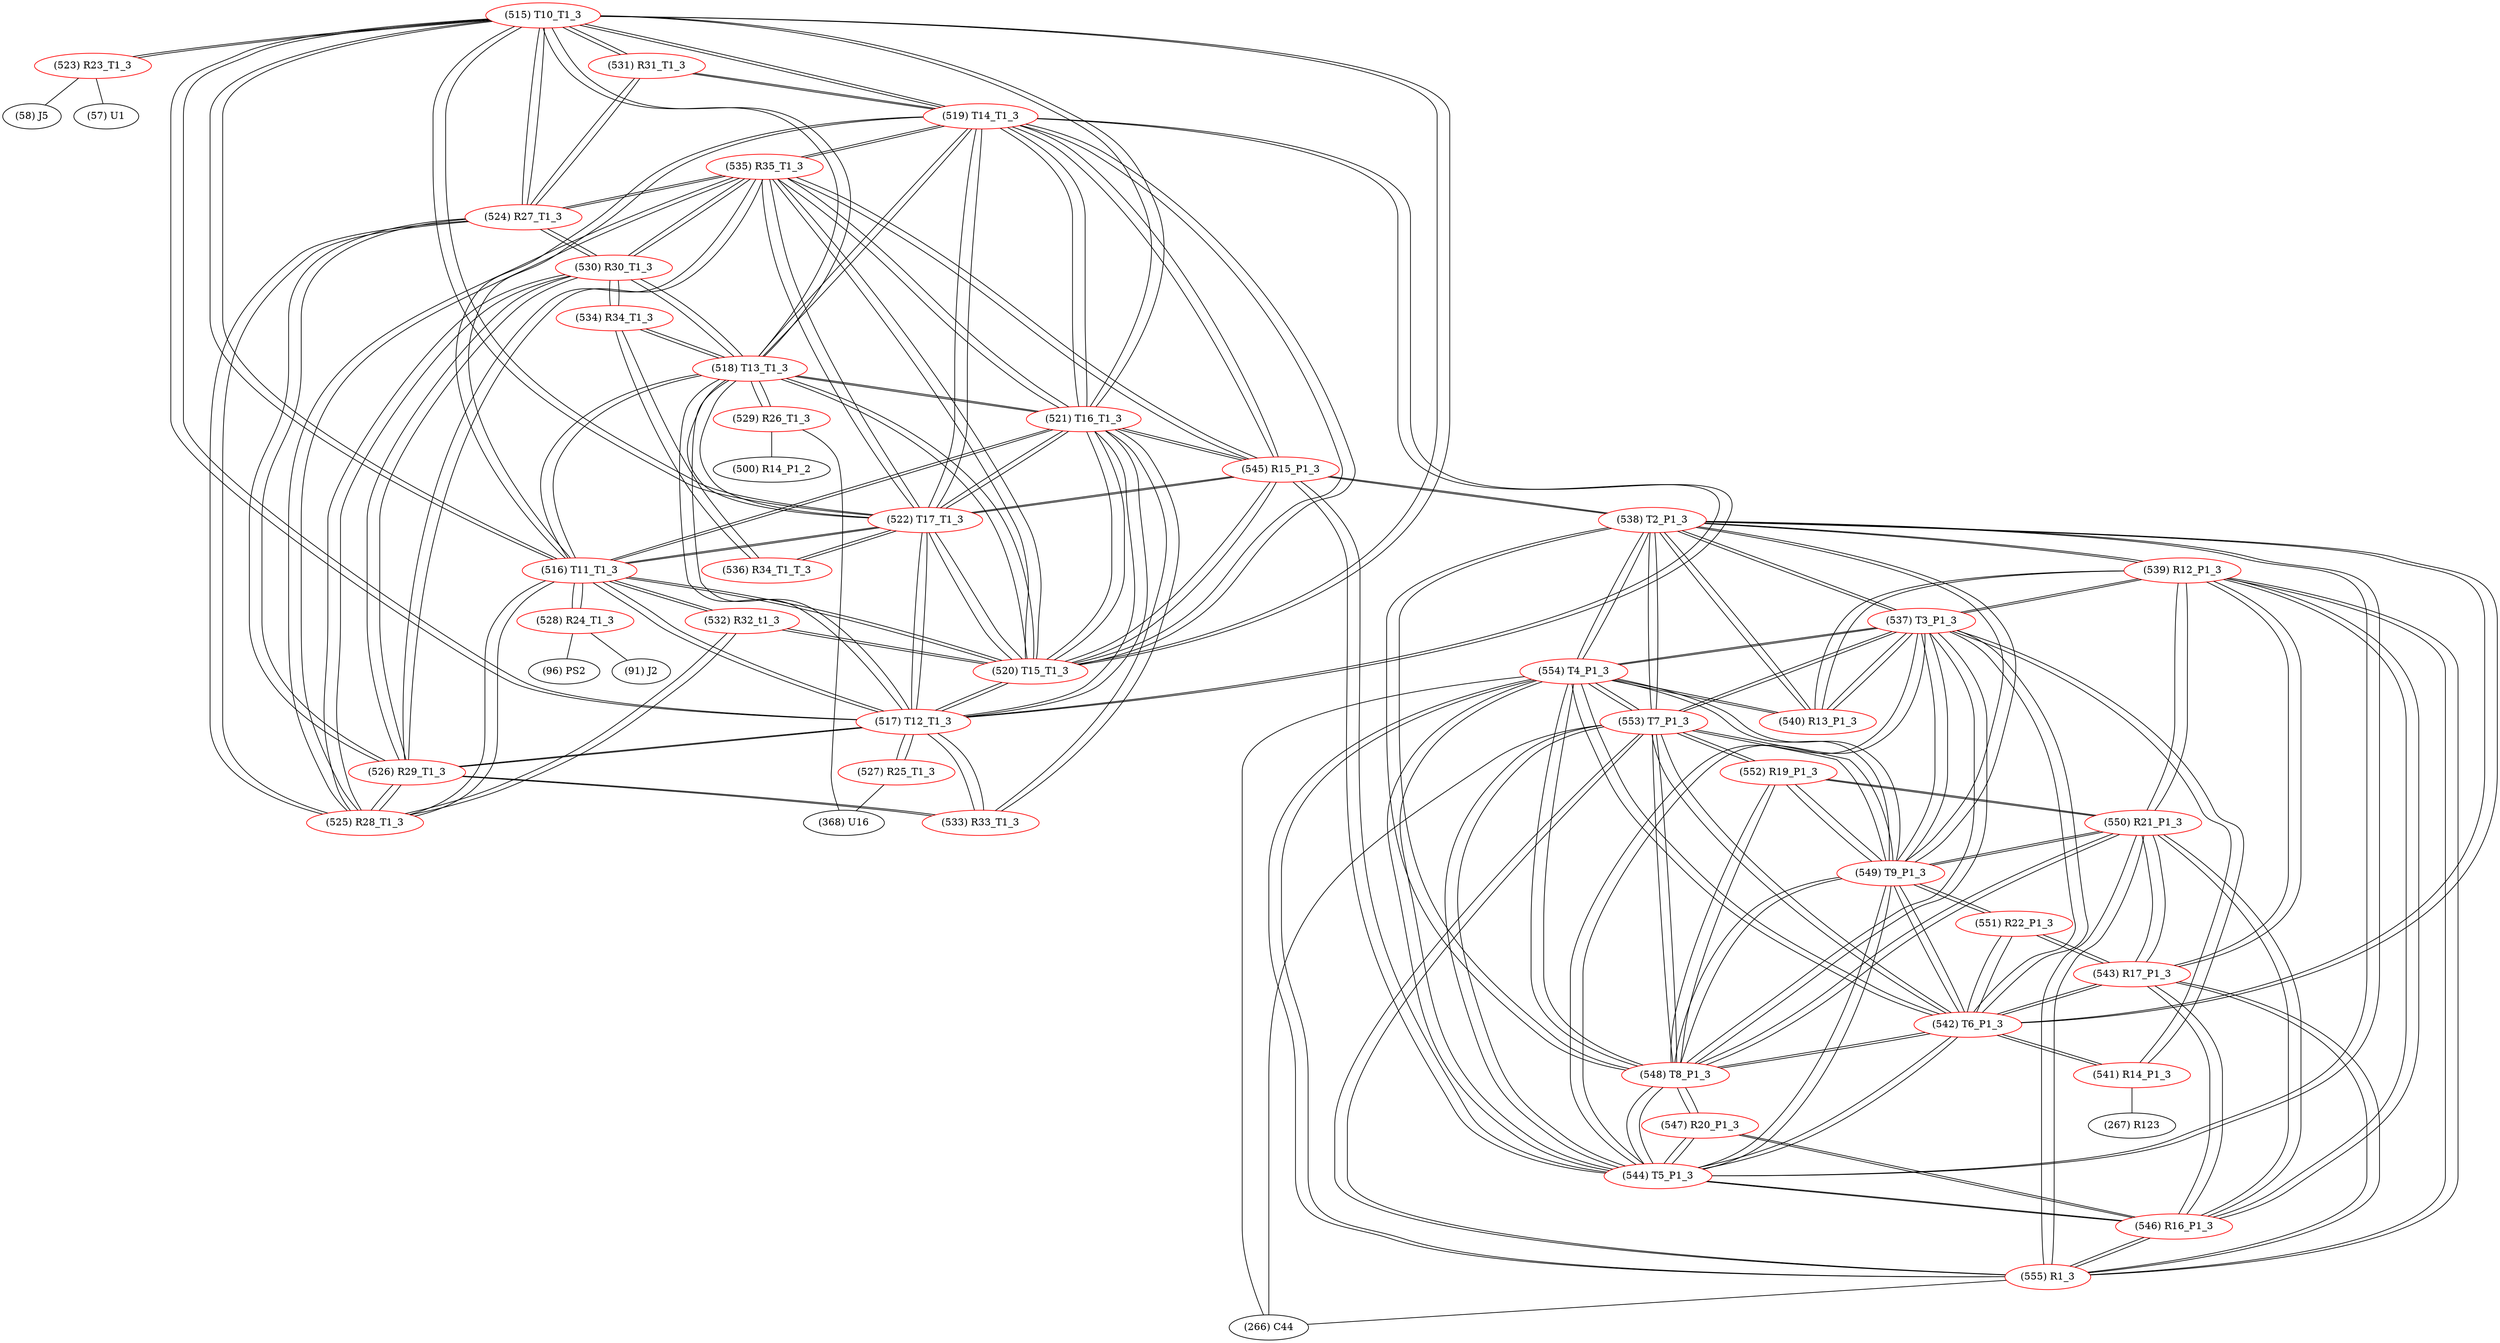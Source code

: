 graph {
	515 [label="(515) T10_T1_3" color=red]
	523 [label="(523) R23_T1_3"]
	531 [label="(531) R31_T1_3"]
	524 [label="(524) R27_T1_3"]
	521 [label="(521) T16_T1_3"]
	522 [label="(522) T17_T1_3"]
	520 [label="(520) T15_T1_3"]
	517 [label="(517) T12_T1_3"]
	519 [label="(519) T14_T1_3"]
	518 [label="(518) T13_T1_3"]
	516 [label="(516) T11_T1_3"]
	516 [label="(516) T11_T1_3" color=red]
	528 [label="(528) R24_T1_3"]
	525 [label="(525) R28_T1_3"]
	532 [label="(532) R32_t1_3"]
	515 [label="(515) T10_T1_3"]
	521 [label="(521) T16_T1_3"]
	522 [label="(522) T17_T1_3"]
	520 [label="(520) T15_T1_3"]
	517 [label="(517) T12_T1_3"]
	519 [label="(519) T14_T1_3"]
	518 [label="(518) T13_T1_3"]
	517 [label="(517) T12_T1_3" color=red]
	533 [label="(533) R33_T1_3"]
	526 [label="(526) R29_T1_3"]
	527 [label="(527) R25_T1_3"]
	515 [label="(515) T10_T1_3"]
	521 [label="(521) T16_T1_3"]
	522 [label="(522) T17_T1_3"]
	520 [label="(520) T15_T1_3"]
	519 [label="(519) T14_T1_3"]
	518 [label="(518) T13_T1_3"]
	516 [label="(516) T11_T1_3"]
	518 [label="(518) T13_T1_3" color=red]
	530 [label="(530) R30_T1_3"]
	534 [label="(534) R34_T1_3"]
	529 [label="(529) R26_T1_3"]
	515 [label="(515) T10_T1_3"]
	521 [label="(521) T16_T1_3"]
	522 [label="(522) T17_T1_3"]
	520 [label="(520) T15_T1_3"]
	517 [label="(517) T12_T1_3"]
	519 [label="(519) T14_T1_3"]
	516 [label="(516) T11_T1_3"]
	519 [label="(519) T14_T1_3" color=red]
	515 [label="(515) T10_T1_3"]
	521 [label="(521) T16_T1_3"]
	522 [label="(522) T17_T1_3"]
	520 [label="(520) T15_T1_3"]
	517 [label="(517) T12_T1_3"]
	518 [label="(518) T13_T1_3"]
	516 [label="(516) T11_T1_3"]
	531 [label="(531) R31_T1_3"]
	545 [label="(545) R15_P1_3"]
	535 [label="(535) R35_T1_3"]
	520 [label="(520) T15_T1_3" color=red]
	532 [label="(532) R32_t1_3"]
	515 [label="(515) T10_T1_3"]
	521 [label="(521) T16_T1_3"]
	522 [label="(522) T17_T1_3"]
	517 [label="(517) T12_T1_3"]
	519 [label="(519) T14_T1_3"]
	518 [label="(518) T13_T1_3"]
	516 [label="(516) T11_T1_3"]
	545 [label="(545) R15_P1_3"]
	535 [label="(535) R35_T1_3"]
	521 [label="(521) T16_T1_3" color=red]
	533 [label="(533) R33_T1_3"]
	515 [label="(515) T10_T1_3"]
	522 [label="(522) T17_T1_3"]
	520 [label="(520) T15_T1_3"]
	517 [label="(517) T12_T1_3"]
	519 [label="(519) T14_T1_3"]
	518 [label="(518) T13_T1_3"]
	516 [label="(516) T11_T1_3"]
	545 [label="(545) R15_P1_3"]
	535 [label="(535) R35_T1_3"]
	522 [label="(522) T17_T1_3" color=red]
	536 [label="(536) R34_T1_T_3"]
	515 [label="(515) T10_T1_3"]
	521 [label="(521) T16_T1_3"]
	520 [label="(520) T15_T1_3"]
	517 [label="(517) T12_T1_3"]
	519 [label="(519) T14_T1_3"]
	518 [label="(518) T13_T1_3"]
	516 [label="(516) T11_T1_3"]
	545 [label="(545) R15_P1_3"]
	535 [label="(535) R35_T1_3"]
	523 [label="(523) R23_T1_3" color=red]
	57 [label="(57) U1"]
	58 [label="(58) J5"]
	515 [label="(515) T10_T1_3"]
	524 [label="(524) R27_T1_3" color=red]
	530 [label="(530) R30_T1_3"]
	535 [label="(535) R35_T1_3"]
	526 [label="(526) R29_T1_3"]
	525 [label="(525) R28_T1_3"]
	515 [label="(515) T10_T1_3"]
	531 [label="(531) R31_T1_3"]
	525 [label="(525) R28_T1_3" color=red]
	530 [label="(530) R30_T1_3"]
	535 [label="(535) R35_T1_3"]
	526 [label="(526) R29_T1_3"]
	524 [label="(524) R27_T1_3"]
	516 [label="(516) T11_T1_3"]
	532 [label="(532) R32_t1_3"]
	526 [label="(526) R29_T1_3" color=red]
	530 [label="(530) R30_T1_3"]
	535 [label="(535) R35_T1_3"]
	525 [label="(525) R28_T1_3"]
	524 [label="(524) R27_T1_3"]
	533 [label="(533) R33_T1_3"]
	517 [label="(517) T12_T1_3"]
	527 [label="(527) R25_T1_3" color=red]
	368 [label="(368) U16"]
	517 [label="(517) T12_T1_3"]
	528 [label="(528) R24_T1_3" color=red]
	96 [label="(96) PS2"]
	91 [label="(91) J2"]
	516 [label="(516) T11_T1_3"]
	529 [label="(529) R26_T1_3" color=red]
	368 [label="(368) U16"]
	500 [label="(500) R14_P1_2"]
	518 [label="(518) T13_T1_3"]
	530 [label="(530) R30_T1_3" color=red]
	535 [label="(535) R35_T1_3"]
	526 [label="(526) R29_T1_3"]
	525 [label="(525) R28_T1_3"]
	524 [label="(524) R27_T1_3"]
	534 [label="(534) R34_T1_3"]
	518 [label="(518) T13_T1_3"]
	531 [label="(531) R31_T1_3" color=red]
	515 [label="(515) T10_T1_3"]
	524 [label="(524) R27_T1_3"]
	519 [label="(519) T14_T1_3"]
	532 [label="(532) R32_t1_3" color=red]
	520 [label="(520) T15_T1_3"]
	516 [label="(516) T11_T1_3"]
	525 [label="(525) R28_T1_3"]
	533 [label="(533) R33_T1_3" color=red]
	521 [label="(521) T16_T1_3"]
	526 [label="(526) R29_T1_3"]
	517 [label="(517) T12_T1_3"]
	534 [label="(534) R34_T1_3" color=red]
	530 [label="(530) R30_T1_3"]
	518 [label="(518) T13_T1_3"]
	536 [label="(536) R34_T1_T_3"]
	535 [label="(535) R35_T1_3" color=red]
	530 [label="(530) R30_T1_3"]
	526 [label="(526) R29_T1_3"]
	525 [label="(525) R28_T1_3"]
	524 [label="(524) R27_T1_3"]
	545 [label="(545) R15_P1_3"]
	522 [label="(522) T17_T1_3"]
	521 [label="(521) T16_T1_3"]
	520 [label="(520) T15_T1_3"]
	519 [label="(519) T14_T1_3"]
	536 [label="(536) R34_T1_T_3" color=red]
	522 [label="(522) T17_T1_3"]
	534 [label="(534) R34_T1_3"]
	537 [label="(537) T3_P1_3" color=red]
	554 [label="(554) T4_P1_3"]
	553 [label="(553) T7_P1_3"]
	544 [label="(544) T5_P1_3"]
	549 [label="(549) T9_P1_3"]
	548 [label="(548) T8_P1_3"]
	542 [label="(542) T6_P1_3"]
	538 [label="(538) T2_P1_3"]
	541 [label="(541) R14_P1_3"]
	540 [label="(540) R13_P1_3"]
	539 [label="(539) R12_P1_3"]
	538 [label="(538) T2_P1_3" color=red]
	537 [label="(537) T3_P1_3"]
	554 [label="(554) T4_P1_3"]
	553 [label="(553) T7_P1_3"]
	544 [label="(544) T5_P1_3"]
	549 [label="(549) T9_P1_3"]
	548 [label="(548) T8_P1_3"]
	542 [label="(542) T6_P1_3"]
	540 [label="(540) R13_P1_3"]
	539 [label="(539) R12_P1_3"]
	545 [label="(545) R15_P1_3"]
	539 [label="(539) R12_P1_3" color=red]
	550 [label="(550) R21_P1_3"]
	546 [label="(546) R16_P1_3"]
	543 [label="(543) R17_P1_3"]
	555 [label="(555) R1_3"]
	540 [label="(540) R13_P1_3"]
	537 [label="(537) T3_P1_3"]
	538 [label="(538) T2_P1_3"]
	540 [label="(540) R13_P1_3" color=red]
	554 [label="(554) T4_P1_3"]
	537 [label="(537) T3_P1_3"]
	539 [label="(539) R12_P1_3"]
	538 [label="(538) T2_P1_3"]
	541 [label="(541) R14_P1_3" color=red]
	267 [label="(267) R123"]
	537 [label="(537) T3_P1_3"]
	542 [label="(542) T6_P1_3"]
	542 [label="(542) T6_P1_3" color=red]
	537 [label="(537) T3_P1_3"]
	554 [label="(554) T4_P1_3"]
	553 [label="(553) T7_P1_3"]
	544 [label="(544) T5_P1_3"]
	549 [label="(549) T9_P1_3"]
	548 [label="(548) T8_P1_3"]
	538 [label="(538) T2_P1_3"]
	541 [label="(541) R14_P1_3"]
	551 [label="(551) R22_P1_3"]
	543 [label="(543) R17_P1_3"]
	543 [label="(543) R17_P1_3" color=red]
	550 [label="(550) R21_P1_3"]
	546 [label="(546) R16_P1_3"]
	539 [label="(539) R12_P1_3"]
	555 [label="(555) R1_3"]
	551 [label="(551) R22_P1_3"]
	542 [label="(542) T6_P1_3"]
	544 [label="(544) T5_P1_3" color=red]
	537 [label="(537) T3_P1_3"]
	554 [label="(554) T4_P1_3"]
	553 [label="(553) T7_P1_3"]
	549 [label="(549) T9_P1_3"]
	548 [label="(548) T8_P1_3"]
	542 [label="(542) T6_P1_3"]
	538 [label="(538) T2_P1_3"]
	545 [label="(545) R15_P1_3"]
	546 [label="(546) R16_P1_3"]
	547 [label="(547) R20_P1_3"]
	545 [label="(545) R15_P1_3" color=red]
	522 [label="(522) T17_T1_3"]
	535 [label="(535) R35_T1_3"]
	521 [label="(521) T16_T1_3"]
	520 [label="(520) T15_T1_3"]
	519 [label="(519) T14_T1_3"]
	538 [label="(538) T2_P1_3"]
	544 [label="(544) T5_P1_3"]
	546 [label="(546) R16_P1_3" color=red]
	550 [label="(550) R21_P1_3"]
	539 [label="(539) R12_P1_3"]
	543 [label="(543) R17_P1_3"]
	555 [label="(555) R1_3"]
	544 [label="(544) T5_P1_3"]
	547 [label="(547) R20_P1_3"]
	547 [label="(547) R20_P1_3" color=red]
	548 [label="(548) T8_P1_3"]
	546 [label="(546) R16_P1_3"]
	544 [label="(544) T5_P1_3"]
	548 [label="(548) T8_P1_3" color=red]
	537 [label="(537) T3_P1_3"]
	554 [label="(554) T4_P1_3"]
	553 [label="(553) T7_P1_3"]
	544 [label="(544) T5_P1_3"]
	549 [label="(549) T9_P1_3"]
	542 [label="(542) T6_P1_3"]
	538 [label="(538) T2_P1_3"]
	550 [label="(550) R21_P1_3"]
	552 [label="(552) R19_P1_3"]
	547 [label="(547) R20_P1_3"]
	549 [label="(549) T9_P1_3" color=red]
	551 [label="(551) R22_P1_3"]
	537 [label="(537) T3_P1_3"]
	554 [label="(554) T4_P1_3"]
	553 [label="(553) T7_P1_3"]
	544 [label="(544) T5_P1_3"]
	548 [label="(548) T8_P1_3"]
	542 [label="(542) T6_P1_3"]
	538 [label="(538) T2_P1_3"]
	550 [label="(550) R21_P1_3"]
	552 [label="(552) R19_P1_3"]
	550 [label="(550) R21_P1_3" color=red]
	546 [label="(546) R16_P1_3"]
	539 [label="(539) R12_P1_3"]
	543 [label="(543) R17_P1_3"]
	555 [label="(555) R1_3"]
	549 [label="(549) T9_P1_3"]
	548 [label="(548) T8_P1_3"]
	552 [label="(552) R19_P1_3"]
	551 [label="(551) R22_P1_3" color=red]
	549 [label="(549) T9_P1_3"]
	542 [label="(542) T6_P1_3"]
	543 [label="(543) R17_P1_3"]
	552 [label="(552) R19_P1_3" color=red]
	549 [label="(549) T9_P1_3"]
	550 [label="(550) R21_P1_3"]
	548 [label="(548) T8_P1_3"]
	553 [label="(553) T7_P1_3"]
	553 [label="(553) T7_P1_3" color=red]
	537 [label="(537) T3_P1_3"]
	554 [label="(554) T4_P1_3"]
	544 [label="(544) T5_P1_3"]
	549 [label="(549) T9_P1_3"]
	548 [label="(548) T8_P1_3"]
	542 [label="(542) T6_P1_3"]
	538 [label="(538) T2_P1_3"]
	555 [label="(555) R1_3"]
	266 [label="(266) C44"]
	552 [label="(552) R19_P1_3"]
	554 [label="(554) T4_P1_3" color=red]
	537 [label="(537) T3_P1_3"]
	553 [label="(553) T7_P1_3"]
	544 [label="(544) T5_P1_3"]
	549 [label="(549) T9_P1_3"]
	548 [label="(548) T8_P1_3"]
	542 [label="(542) T6_P1_3"]
	538 [label="(538) T2_P1_3"]
	540 [label="(540) R13_P1_3"]
	555 [label="(555) R1_3"]
	266 [label="(266) C44"]
	555 [label="(555) R1_3" color=red]
	554 [label="(554) T4_P1_3"]
	553 [label="(553) T7_P1_3"]
	266 [label="(266) C44"]
	550 [label="(550) R21_P1_3"]
	546 [label="(546) R16_P1_3"]
	539 [label="(539) R12_P1_3"]
	543 [label="(543) R17_P1_3"]
	515 -- 523
	515 -- 531
	515 -- 524
	515 -- 521
	515 -- 522
	515 -- 520
	515 -- 517
	515 -- 519
	515 -- 518
	515 -- 516
	516 -- 528
	516 -- 525
	516 -- 532
	516 -- 515
	516 -- 521
	516 -- 522
	516 -- 520
	516 -- 517
	516 -- 519
	516 -- 518
	517 -- 533
	517 -- 526
	517 -- 527
	517 -- 515
	517 -- 521
	517 -- 522
	517 -- 520
	517 -- 519
	517 -- 518
	517 -- 516
	518 -- 530
	518 -- 534
	518 -- 529
	518 -- 515
	518 -- 521
	518 -- 522
	518 -- 520
	518 -- 517
	518 -- 519
	518 -- 516
	519 -- 515
	519 -- 521
	519 -- 522
	519 -- 520
	519 -- 517
	519 -- 518
	519 -- 516
	519 -- 531
	519 -- 545
	519 -- 535
	520 -- 532
	520 -- 515
	520 -- 521
	520 -- 522
	520 -- 517
	520 -- 519
	520 -- 518
	520 -- 516
	520 -- 545
	520 -- 535
	521 -- 533
	521 -- 515
	521 -- 522
	521 -- 520
	521 -- 517
	521 -- 519
	521 -- 518
	521 -- 516
	521 -- 545
	521 -- 535
	522 -- 536
	522 -- 515
	522 -- 521
	522 -- 520
	522 -- 517
	522 -- 519
	522 -- 518
	522 -- 516
	522 -- 545
	522 -- 535
	523 -- 57
	523 -- 58
	523 -- 515
	524 -- 530
	524 -- 535
	524 -- 526
	524 -- 525
	524 -- 515
	524 -- 531
	525 -- 530
	525 -- 535
	525 -- 526
	525 -- 524
	525 -- 516
	525 -- 532
	526 -- 530
	526 -- 535
	526 -- 525
	526 -- 524
	526 -- 533
	526 -- 517
	527 -- 368
	527 -- 517
	528 -- 96
	528 -- 91
	528 -- 516
	529 -- 368
	529 -- 500
	529 -- 518
	530 -- 535
	530 -- 526
	530 -- 525
	530 -- 524
	530 -- 534
	530 -- 518
	531 -- 515
	531 -- 524
	531 -- 519
	532 -- 520
	532 -- 516
	532 -- 525
	533 -- 521
	533 -- 526
	533 -- 517
	534 -- 530
	534 -- 518
	534 -- 536
	535 -- 530
	535 -- 526
	535 -- 525
	535 -- 524
	535 -- 545
	535 -- 522
	535 -- 521
	535 -- 520
	535 -- 519
	536 -- 522
	536 -- 534
	537 -- 554
	537 -- 553
	537 -- 544
	537 -- 549
	537 -- 548
	537 -- 542
	537 -- 538
	537 -- 541
	537 -- 540
	537 -- 539
	538 -- 537
	538 -- 554
	538 -- 553
	538 -- 544
	538 -- 549
	538 -- 548
	538 -- 542
	538 -- 540
	538 -- 539
	538 -- 545
	539 -- 550
	539 -- 546
	539 -- 543
	539 -- 555
	539 -- 540
	539 -- 537
	539 -- 538
	540 -- 554
	540 -- 537
	540 -- 539
	540 -- 538
	541 -- 267
	541 -- 537
	541 -- 542
	542 -- 537
	542 -- 554
	542 -- 553
	542 -- 544
	542 -- 549
	542 -- 548
	542 -- 538
	542 -- 541
	542 -- 551
	542 -- 543
	543 -- 550
	543 -- 546
	543 -- 539
	543 -- 555
	543 -- 551
	543 -- 542
	544 -- 537
	544 -- 554
	544 -- 553
	544 -- 549
	544 -- 548
	544 -- 542
	544 -- 538
	544 -- 545
	544 -- 546
	544 -- 547
	545 -- 522
	545 -- 535
	545 -- 521
	545 -- 520
	545 -- 519
	545 -- 538
	545 -- 544
	546 -- 550
	546 -- 539
	546 -- 543
	546 -- 555
	546 -- 544
	546 -- 547
	547 -- 548
	547 -- 546
	547 -- 544
	548 -- 537
	548 -- 554
	548 -- 553
	548 -- 544
	548 -- 549
	548 -- 542
	548 -- 538
	548 -- 550
	548 -- 552
	548 -- 547
	549 -- 551
	549 -- 537
	549 -- 554
	549 -- 553
	549 -- 544
	549 -- 548
	549 -- 542
	549 -- 538
	549 -- 550
	549 -- 552
	550 -- 546
	550 -- 539
	550 -- 543
	550 -- 555
	550 -- 549
	550 -- 548
	550 -- 552
	551 -- 549
	551 -- 542
	551 -- 543
	552 -- 549
	552 -- 550
	552 -- 548
	552 -- 553
	553 -- 537
	553 -- 554
	553 -- 544
	553 -- 549
	553 -- 548
	553 -- 542
	553 -- 538
	553 -- 555
	553 -- 266
	553 -- 552
	554 -- 537
	554 -- 553
	554 -- 544
	554 -- 549
	554 -- 548
	554 -- 542
	554 -- 538
	554 -- 540
	554 -- 555
	554 -- 266
	555 -- 554
	555 -- 553
	555 -- 266
	555 -- 550
	555 -- 546
	555 -- 539
	555 -- 543
}